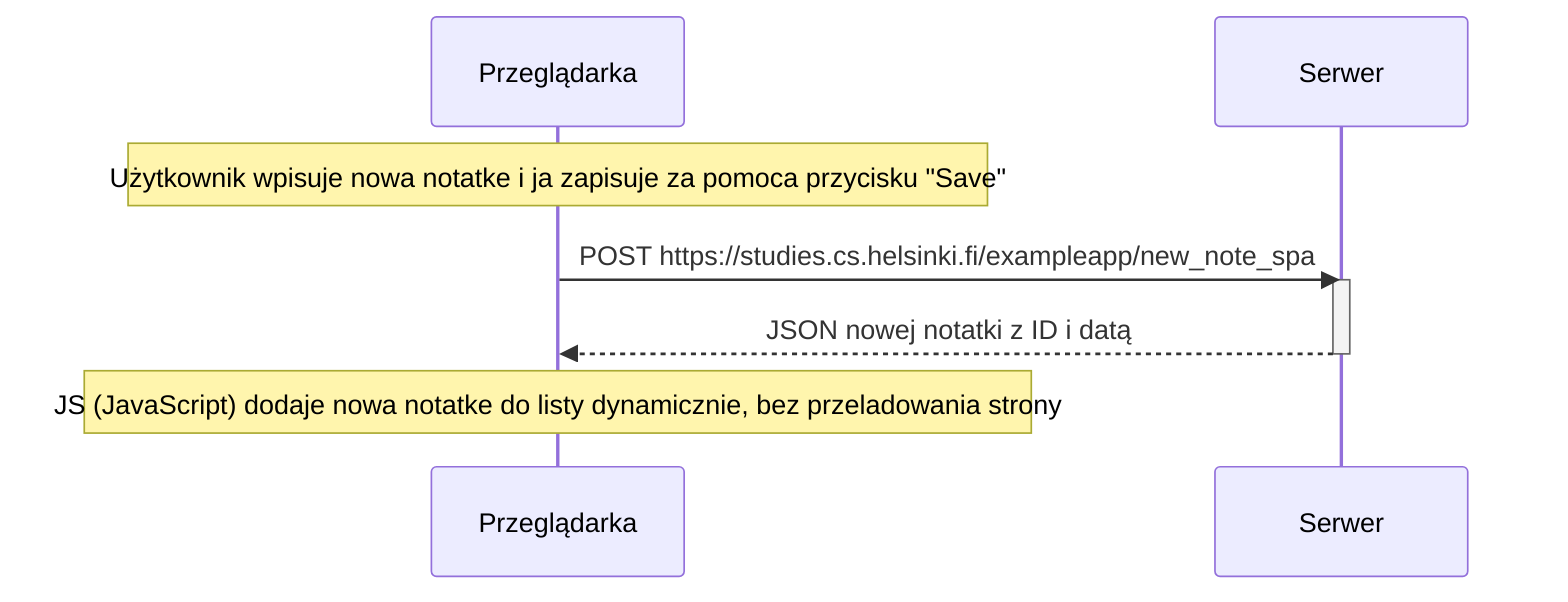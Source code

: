 sequenceDiagram
    participant browser as Przeglądarka
    participant server as Serwer

    Note over browser: Użytkownik wpisuje nowa notatke i ja zapisuje za pomoca przycisku "Save"
    browser->>server: POST https://studies.cs.helsinki.fi/exampleapp/new_note_spa
    activate server
    server-->>browser: JSON nowej notatki z ID i datą
    deactivate server

    Note over browser: JS (JavaScript) dodaje nowa notatke do listy dynamicznie, bez przeladowania strony